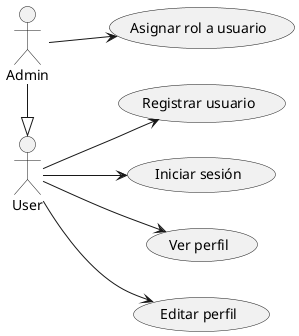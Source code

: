 @startuml user management
left to right direction
actor User
actor Admin
Admin -|> User
usecase "Registrar usuario" as UC_Register
usecase "Iniciar sesión" as UC_Login
usecase "Ver perfil" as UC_ViewProfile
usecase "Editar perfil" as UC_EditProfile
usecase "Asignar rol a usuario" as UC_AssignRole

User --> UC_Register
User --> UC_Login
User --> UC_ViewProfile
User --> UC_EditProfile
Admin --> UC_AssignRole
@enduml
